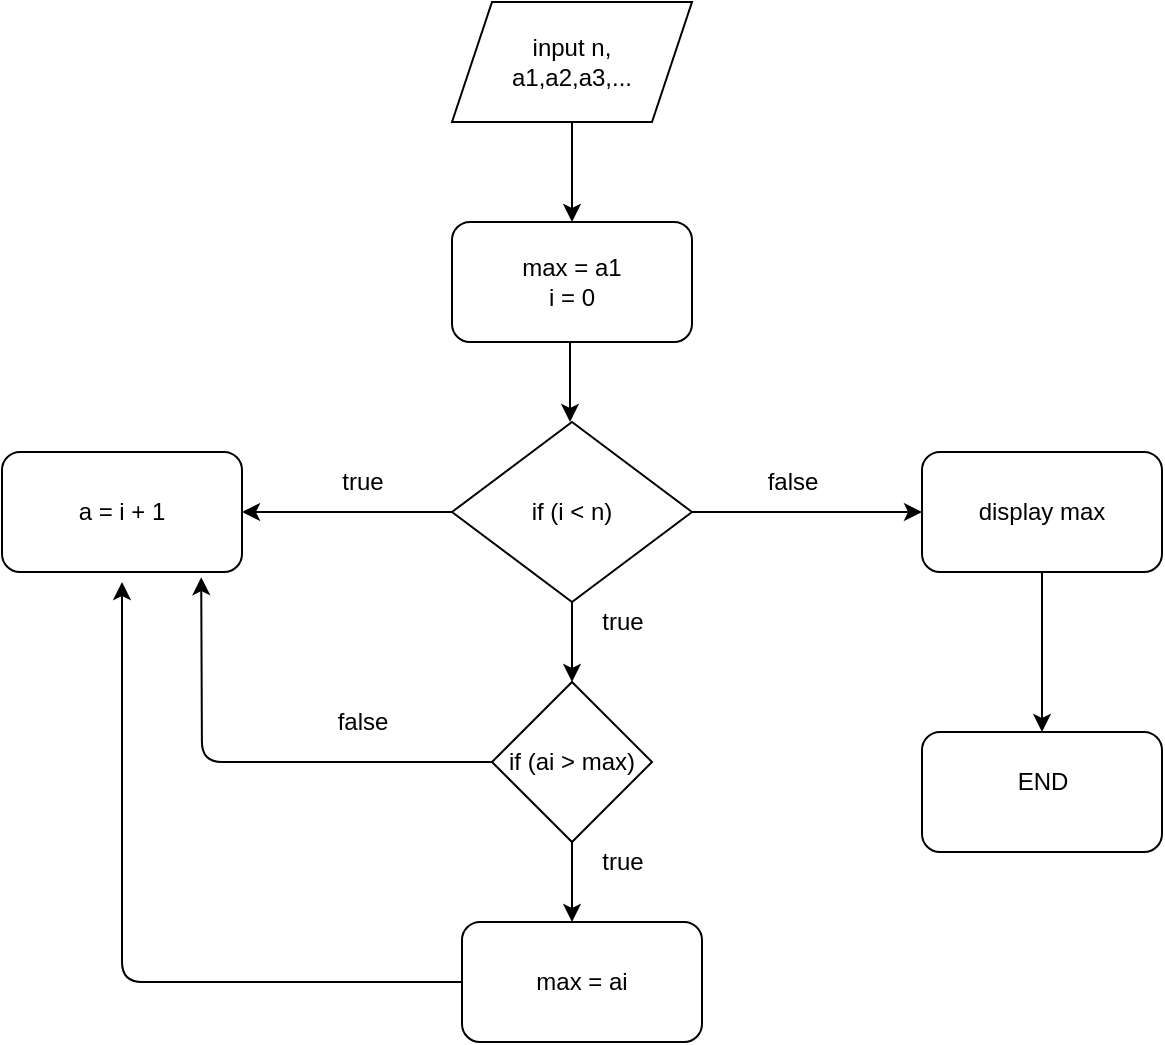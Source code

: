 <mxfile>
    <diagram id="--7dzjVyHXEeNuYeqg5O" name="Page-1">
        <mxGraphModel dx="986" dy="576" grid="1" gridSize="10" guides="1" tooltips="1" connect="1" arrows="1" fold="1" page="1" pageScale="1" pageWidth="850" pageHeight="1100" math="0" shadow="0">
            <root>
                <mxCell id="0"/>
                <mxCell id="1" parent="0"/>
                <mxCell id="2" value="input n,&lt;br&gt;a1,a2,a3,..." style="shape=parallelogram;perimeter=parallelogramPerimeter;whiteSpace=wrap;html=1;fixedSize=1;" vertex="1" parent="1">
                    <mxGeometry x="365" y="90" width="120" height="60" as="geometry"/>
                </mxCell>
                <mxCell id="3" value="max = a1&lt;br&gt;i = 0" style="rounded=1;whiteSpace=wrap;html=1;" vertex="1" parent="1">
                    <mxGeometry x="365" y="200" width="120" height="60" as="geometry"/>
                </mxCell>
                <mxCell id="4" value="if (i &amp;lt; n)" style="rhombus;whiteSpace=wrap;html=1;" vertex="1" parent="1">
                    <mxGeometry x="365" y="300" width="120" height="90" as="geometry"/>
                </mxCell>
                <mxCell id="5" value="max = ai" style="rounded=1;whiteSpace=wrap;html=1;" vertex="1" parent="1">
                    <mxGeometry x="370" y="550" width="120" height="60" as="geometry"/>
                </mxCell>
                <mxCell id="6" value="if (ai &amp;gt; max)" style="rhombus;whiteSpace=wrap;html=1;" vertex="1" parent="1">
                    <mxGeometry x="385" y="430" width="80" height="80" as="geometry"/>
                </mxCell>
                <mxCell id="7" value="display max" style="rounded=1;whiteSpace=wrap;html=1;" vertex="1" parent="1">
                    <mxGeometry x="600" y="315" width="120" height="60" as="geometry"/>
                </mxCell>
                <mxCell id="9" value="" style="rounded=1;whiteSpace=wrap;html=1;" vertex="1" parent="1">
                    <mxGeometry x="600" y="455" width="120" height="60" as="geometry"/>
                </mxCell>
                <mxCell id="8" value="END" style="text;html=1;align=center;verticalAlign=middle;resizable=0;points=[];autosize=1;strokeColor=none;fillColor=none;" vertex="1" parent="1">
                    <mxGeometry x="635" y="465" width="50" height="30" as="geometry"/>
                </mxCell>
                <mxCell id="10" value="false" style="text;html=1;align=center;verticalAlign=middle;resizable=0;points=[];autosize=1;strokeColor=none;fillColor=none;" vertex="1" parent="1">
                    <mxGeometry x="510" y="315" width="50" height="30" as="geometry"/>
                </mxCell>
                <mxCell id="21" style="edgeStyle=none;html=1;exitX=0.5;exitY=1;exitDx=0;exitDy=0;" edge="1" parent="1" source="11">
                    <mxGeometry relative="1" as="geometry">
                        <mxPoint x="200" y="375" as="targetPoint"/>
                    </mxGeometry>
                </mxCell>
                <mxCell id="11" value="a = i + 1" style="rounded=1;whiteSpace=wrap;html=1;" vertex="1" parent="1">
                    <mxGeometry x="140" y="315" width="120" height="60" as="geometry"/>
                </mxCell>
                <mxCell id="12" value="" style="endArrow=classic;html=1;exitX=0.5;exitY=1;exitDx=0;exitDy=0;" edge="1" parent="1" source="2">
                    <mxGeometry width="50" height="50" relative="1" as="geometry">
                        <mxPoint x="425" y="160" as="sourcePoint"/>
                        <mxPoint x="425" y="200" as="targetPoint"/>
                    </mxGeometry>
                </mxCell>
                <mxCell id="13" value="" style="endArrow=classic;html=1;" edge="1" parent="1">
                    <mxGeometry width="50" height="50" relative="1" as="geometry">
                        <mxPoint x="424" y="260" as="sourcePoint"/>
                        <mxPoint x="424" y="300" as="targetPoint"/>
                    </mxGeometry>
                </mxCell>
                <mxCell id="14" value="" style="endArrow=classic;html=1;entryX=0;entryY=0.5;entryDx=0;entryDy=0;exitX=1;exitY=0.5;exitDx=0;exitDy=0;" edge="1" parent="1" source="4" target="7">
                    <mxGeometry width="50" height="50" relative="1" as="geometry">
                        <mxPoint x="485" y="340" as="sourcePoint"/>
                        <mxPoint x="535" y="290" as="targetPoint"/>
                    </mxGeometry>
                </mxCell>
                <mxCell id="15" value="true" style="text;html=1;align=center;verticalAlign=middle;resizable=0;points=[];autosize=1;strokeColor=none;fillColor=none;" vertex="1" parent="1">
                    <mxGeometry x="300" y="315" width="40" height="30" as="geometry"/>
                </mxCell>
                <mxCell id="16" value="" style="endArrow=classic;html=1;entryX=1;entryY=0.5;entryDx=0;entryDy=0;" edge="1" parent="1" target="11">
                    <mxGeometry width="50" height="50" relative="1" as="geometry">
                        <mxPoint x="365" y="345" as="sourcePoint"/>
                        <mxPoint x="415" y="295" as="targetPoint"/>
                    </mxGeometry>
                </mxCell>
                <mxCell id="20" value="" style="endArrow=classic;html=1;exitX=0.5;exitY=1;exitDx=0;exitDy=0;entryX=0.5;entryY=0;entryDx=0;entryDy=0;" edge="1" parent="1" source="7" target="9">
                    <mxGeometry width="50" height="50" relative="1" as="geometry">
                        <mxPoint x="670" y="440" as="sourcePoint"/>
                        <mxPoint x="720" y="390" as="targetPoint"/>
                    </mxGeometry>
                </mxCell>
                <mxCell id="22" value="" style="endArrow=classic;html=1;" edge="1" parent="1">
                    <mxGeometry width="50" height="50" relative="1" as="geometry">
                        <mxPoint x="425" y="390" as="sourcePoint"/>
                        <mxPoint x="425" y="430" as="targetPoint"/>
                    </mxGeometry>
                </mxCell>
                <mxCell id="23" value="" style="endArrow=classic;html=1;" edge="1" parent="1">
                    <mxGeometry width="50" height="50" relative="1" as="geometry">
                        <mxPoint x="425" y="510" as="sourcePoint"/>
                        <mxPoint x="425" y="550" as="targetPoint"/>
                    </mxGeometry>
                </mxCell>
                <mxCell id="24" value="" style="endArrow=classic;html=1;entryX=0.83;entryY=1.043;entryDx=0;entryDy=0;exitX=0;exitY=0.5;exitDx=0;exitDy=0;entryPerimeter=0;" edge="1" parent="1" source="6" target="11">
                    <mxGeometry width="50" height="50" relative="1" as="geometry">
                        <mxPoint x="380" y="470" as="sourcePoint"/>
                        <mxPoint x="290" y="410" as="targetPoint"/>
                        <Array as="points">
                            <mxPoint x="240" y="470"/>
                        </Array>
                    </mxGeometry>
                </mxCell>
                <mxCell id="25" value="false" style="text;html=1;align=center;verticalAlign=middle;resizable=0;points=[];autosize=1;strokeColor=none;fillColor=none;" vertex="1" parent="1">
                    <mxGeometry x="295" y="435" width="50" height="30" as="geometry"/>
                </mxCell>
                <mxCell id="26" value="true" style="text;html=1;align=center;verticalAlign=middle;resizable=0;points=[];autosize=1;strokeColor=none;fillColor=none;" vertex="1" parent="1">
                    <mxGeometry x="430" y="505" width="40" height="30" as="geometry"/>
                </mxCell>
                <mxCell id="27" value="true" style="text;html=1;align=center;verticalAlign=middle;resizable=0;points=[];autosize=1;strokeColor=none;fillColor=none;" vertex="1" parent="1">
                    <mxGeometry x="430" y="385" width="40" height="30" as="geometry"/>
                </mxCell>
                <mxCell id="28" value="" style="endArrow=classic;html=1;exitX=0;exitY=0.5;exitDx=0;exitDy=0;" edge="1" parent="1" source="5">
                    <mxGeometry width="50" height="50" relative="1" as="geometry">
                        <mxPoint x="395" y="480" as="sourcePoint"/>
                        <mxPoint x="200" y="380" as="targetPoint"/>
                        <Array as="points">
                            <mxPoint x="200" y="580"/>
                        </Array>
                    </mxGeometry>
                </mxCell>
            </root>
        </mxGraphModel>
    </diagram>
</mxfile>